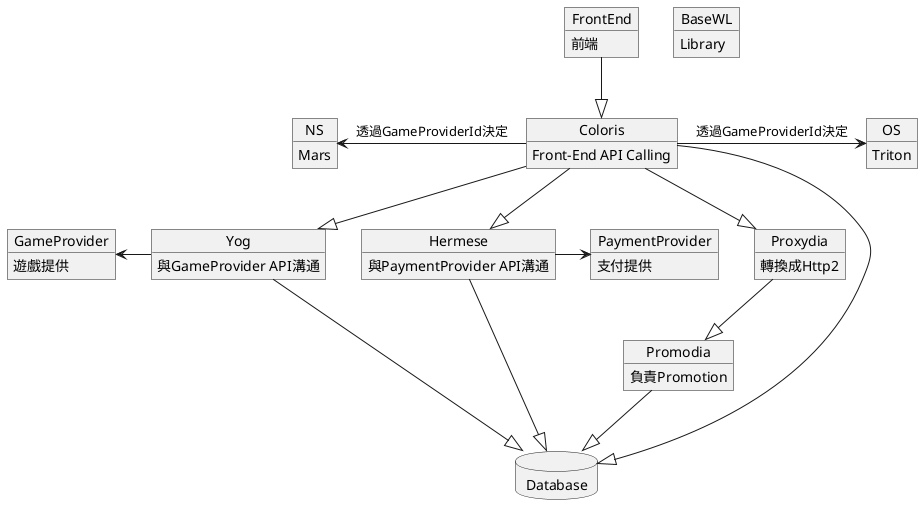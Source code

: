 @startuml
allowmixing

Object FrontEnd{
    前端
}

Object BaseWL{
    Library
}

Object Coloris{
    Front-End API Calling
}

Object Yog{
    與GameProvider API溝通
}

Object Hermese{
    與PaymentProvider API溝通
}

Object Promodia{
    負責Promotion
}

Object Proxydia{
    轉換成Http2
}

Object GameProvider{
    遊戲提供
}

Object PaymentProvider {
    支付提供
}

Object OS {
    Triton
}

Object NS {
    Mars
}

database "Database" as db

FrontEnd --|> Coloris
Coloris --|> Yog
Coloris --|> Hermese
Coloris --|> Proxydia
Coloris --|> db
Coloris -right> OS :透過GameProviderId決定
Coloris -left> NS :透過GameProviderId決定
Yog -left> GameProvider
Hermese -right> PaymentProvider
Proxydia --|> Promodia
Yog --|> db
Hermese --|> db
Promodia --|> db
@enduml